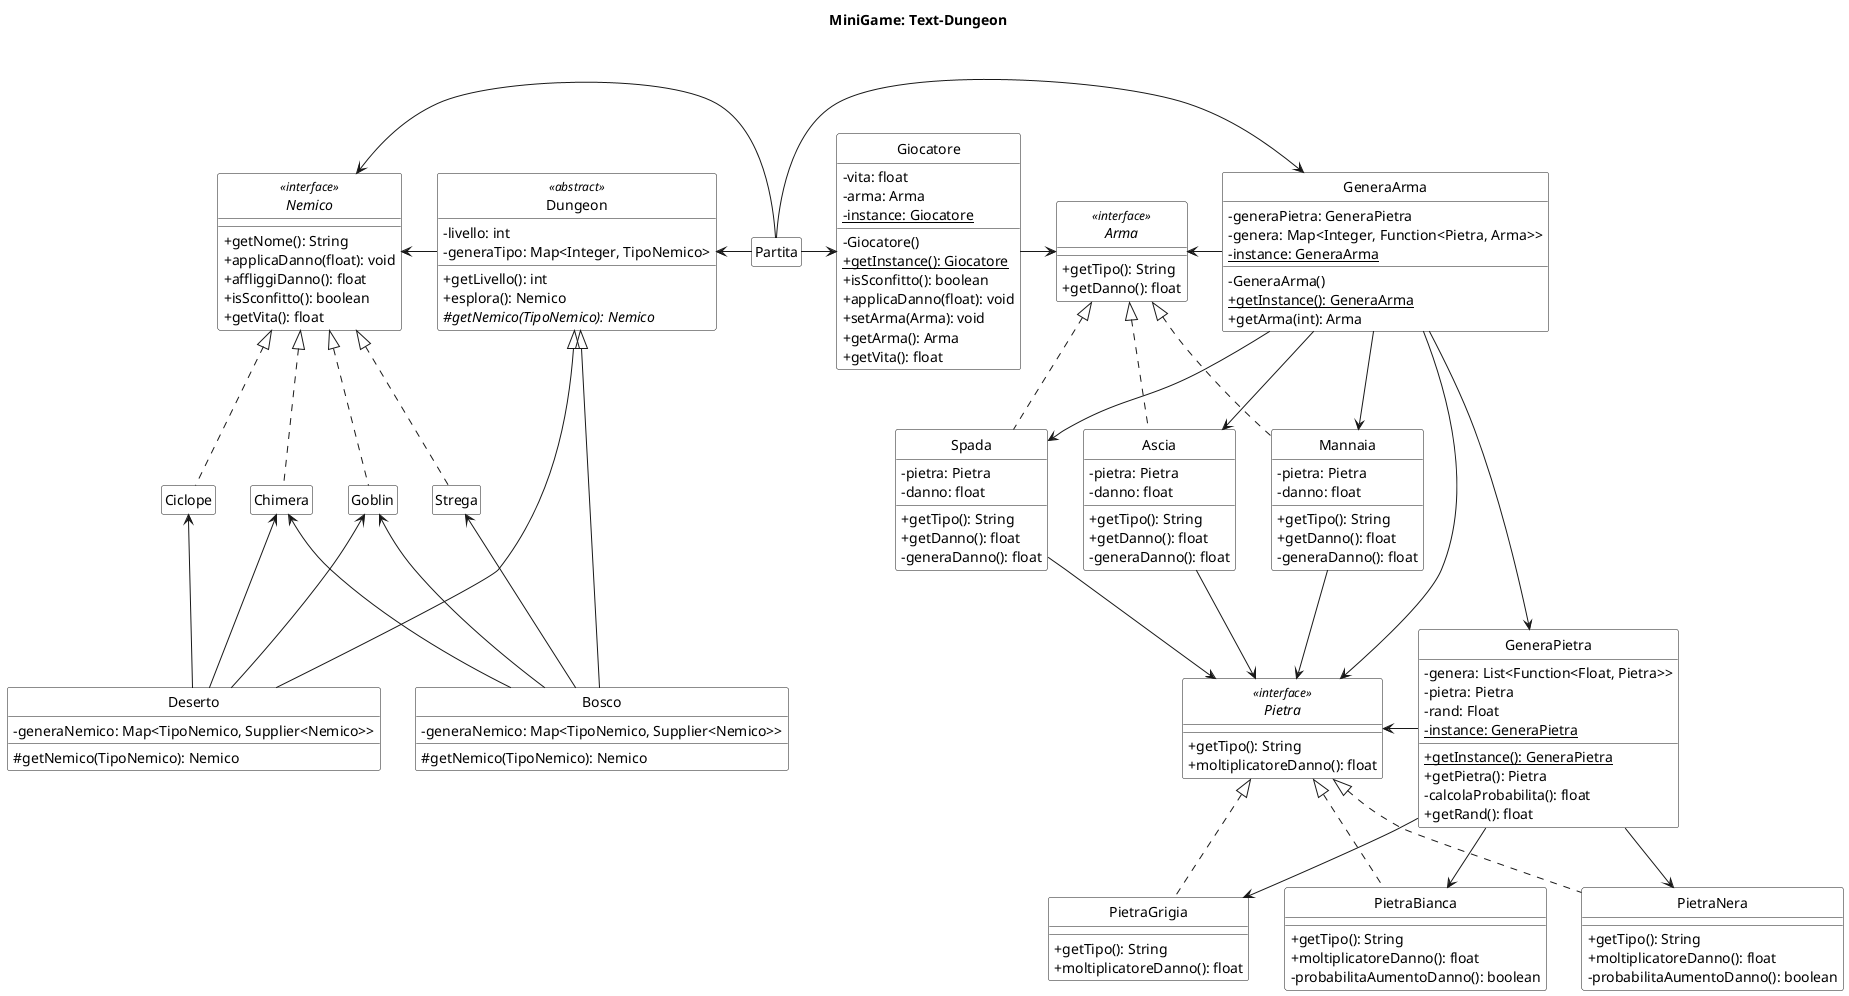 ' Documentazione: https://plantuml.com/class-diagram
  
@startuml
' START STYLE
skinparam {
    monochrome true
    classBackgroundColor white
    noteBackgroundColor white
    classAttributeIconSize 0
}
hide circle
' END STYLE

title MiniGame: Text-Dungeon\n

hide members

class GeneraPietra {
    - genera: List<Function<Float, Pietra>>
    - pietra: Pietra
    - rand: Float
    - instance{static}: GeneraPietra
    + getInstance(){static}: GeneraPietra
    + getPietra(): Pietra
    - calcolaProbabilita(): float
    + getRand(): float
}
show GeneraPietra members

class Partita

interface Pietra <<interface>> {
    + getTipo(): String
    + moltiplicatoreDanno(): float
}
show Pietra members

class PietraGrigia implements Pietra {
    + getTipo(): String
    + moltiplicatoreDanno(): float
}
show PietraGrigia members

class PietraBianca implements Pietra {
    + getTipo(): String
    + moltiplicatoreDanno(): float
    - probabilitaAumentoDanno(): boolean
}
show PietraBianca members

class PietraNera implements Pietra {
    + getTipo(): String
    + moltiplicatoreDanno(): float
    - probabilitaAumentoDanno(): boolean
}
show PietraNera members

interface Arma <<interface>> {
    + getTipo(): String
    + getDanno(): float
}
show Arma members

class GeneraArma {
    - generaPietra: GeneraPietra
    - genera: Map<Integer, Function<Pietra, Arma>>
    - instance{static}: GeneraArma
    - GeneraArma()
    + getInstance(){static}: GeneraArma
    + getArma(int): Arma
}
show GeneraArma members

class Ascia implements Arma {
    - pietra: Pietra
    - danno: float
    + getTipo(): String
    + getDanno(): float
    - generaDanno(): float
}
show Ascia members

class Mannaia implements Arma {
    - pietra: Pietra
    - danno: float
    + getTipo(): String
    + getDanno(): float
    - generaDanno(): float
}
show Mannaia members


class Spada implements Arma {
    - pietra: Pietra
    - danno: float
    + getTipo(): String
    + getDanno(): float
    - generaDanno(): float
}
show Spada members

class Giocatore {
    - vita: float
    - arma: Arma
    - instance{static}: Giocatore 
    - Giocatore()
    + getInstance(){static}: Giocatore
    + isSconfitto(): boolean
    + applicaDanno(float): void
    + setArma(Arma): void
    + getArma(): Arma
    + getVita(): float
}
show Giocatore members

interface Nemico<<interface>> {
    + getNome(): String
    + applicaDanno(float): void
    + affliggiDanno(): float
    + isSconfitto(): boolean
    + getVita(): float
}
show Nemico members

class Dungeon<<abstract>> {
    - livello: int
    - generaTipo: Map<Integer, TipoNemico>
    + getLivello(): int
    + esplora(): Nemico
    # getNemico(TipoNemico){abstract}: Nemico
}
show Dungeon members

class Bosco extends Dungeon {
    - generaNemico: Map<TipoNemico, Supplier<Nemico>>
    # getNemico(TipoNemico): Nemico
}
show Bosco members

class Deserto extends Dungeon {
    - generaNemico: Map<TipoNemico, Supplier<Nemico>>
    # getNemico(TipoNemico): Nemico
}
show Deserto members

class Strega implements Nemico
class Ciclope implements Nemico
class Chimera implements Nemico
class Goblin implements Nemico

'interface StatoPersonaggio<<interface>> {
 '   + mostra(): String
'}
'show StatoPersonaggio members

'class Attacco implements StatoPersonaggio
'class Difesa implements StatoPersonaggio
'class Assalto implements StatoPersonaggio

'interface StatoBattaglia<<interface>> {
'    + Lotta(Battaglia): StatoBattaglia 
'}

'class InizioBattaglia implements StatoBattaglia
'class Sfida implements StatoBattaglia
'class Vittoria implements StatoBattaglia
'class Sconfitta implements StatoBattaglia

GeneraPietra -l-> Pietra
GeneraPietra -d-> PietraGrigia
GeneraPietra -d-> PietraBianca
GeneraPietra -d-> PietraNera
GeneraArma -l-> Arma
GeneraArma -d-> Ascia
GeneraArma -d-> Mannaia
GeneraArma -d-> Spada
GeneraArma -d-> GeneraPietra
GeneraArma -d-> Pietra

Ascia -d-> Pietra
Mannaia -d-> Pietra
Spada -d-> Pietra

Giocatore -r-> Arma
Partita -r-> Giocatore

Partita -r-> GeneraArma

Bosco -u-> Chimera
Bosco -u-> Goblin
Bosco -u-> Strega
Deserto -u-> Chimera
Deserto -u-> Goblin
Deserto -u-> Ciclope
Dungeon -l-> Nemico

Partita -l-> Dungeon
Partita -l-> Nemico

@enduml